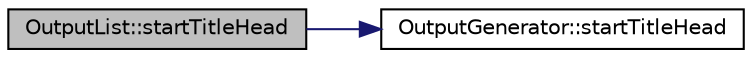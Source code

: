 digraph "OutputList::startTitleHead"
{
 // LATEX_PDF_SIZE
  edge [fontname="Helvetica",fontsize="10",labelfontname="Helvetica",labelfontsize="10"];
  node [fontname="Helvetica",fontsize="10",shape=record];
  rankdir="LR";
  Node1 [label="OutputList::startTitleHead",height=0.2,width=0.4,color="black", fillcolor="grey75", style="filled", fontcolor="black",tooltip=" "];
  Node1 -> Node2 [color="midnightblue",fontsize="10",style="solid",fontname="Helvetica"];
  Node2 [label="OutputGenerator::startTitleHead",height=0.2,width=0.4,color="black", fillcolor="white", style="filled",URL="$classOutputGenerator.html#a0f70f9b0432045026a3c2a4d4214d284",tooltip=" "];
}
